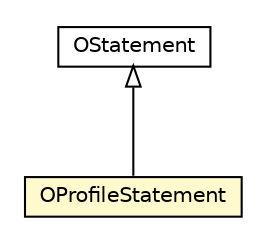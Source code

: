 #!/usr/local/bin/dot
#
# Class diagram 
# Generated by UMLGraph version R5_6-24-gf6e263 (http://www.umlgraph.org/)
#

digraph G {
	edge [fontname="Helvetica",fontsize=10,labelfontname="Helvetica",labelfontsize=10];
	node [fontname="Helvetica",fontsize=10,shape=plaintext];
	nodesep=0.25;
	ranksep=0.5;
	// com.orientechnologies.orient.core.sql.parser.OStatement
	c5001702 [label=<<table title="com.orientechnologies.orient.core.sql.parser.OStatement" border="0" cellborder="1" cellspacing="0" cellpadding="2" port="p" href="./OStatement.html">
		<tr><td><table border="0" cellspacing="0" cellpadding="1">
<tr><td align="center" balign="center"> OStatement </td></tr>
		</table></td></tr>
		</table>>, URL="./OStatement.html", fontname="Helvetica", fontcolor="black", fontsize=10.0];
	// com.orientechnologies.orient.core.sql.parser.OProfileStatement
	c5001745 [label=<<table title="com.orientechnologies.orient.core.sql.parser.OProfileStatement" border="0" cellborder="1" cellspacing="0" cellpadding="2" port="p" bgcolor="lemonChiffon" href="./OProfileStatement.html">
		<tr><td><table border="0" cellspacing="0" cellpadding="1">
<tr><td align="center" balign="center"> OProfileStatement </td></tr>
		</table></td></tr>
		</table>>, URL="./OProfileStatement.html", fontname="Helvetica", fontcolor="black", fontsize=10.0];
	//com.orientechnologies.orient.core.sql.parser.OProfileStatement extends com.orientechnologies.orient.core.sql.parser.OStatement
	c5001702:p -> c5001745:p [dir=back,arrowtail=empty];
}

